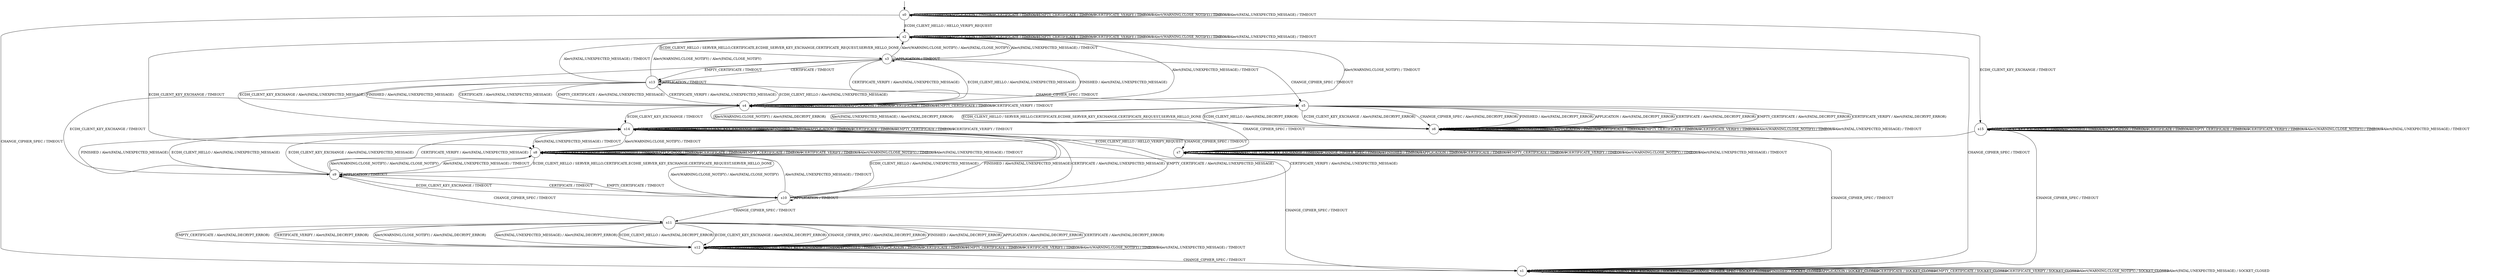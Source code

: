 digraph g {

	s0 [shape="circle" label="s0"];
	s1 [shape="circle" label="s1"];
	s2 [shape="circle" label="s2"];
	s3 [shape="circle" label="s3"];
	s4 [shape="circle" label="s4"];
	s5 [shape="circle" label="s5"];
	s6 [shape="circle" label="s6"];
	s7 [shape="circle" label="s7"];
	s8 [shape="circle" label="s8"];
	s9 [shape="circle" label="s9"];
	s10 [shape="circle" label="s10"];
	s11 [shape="circle" label="s11"];
	s12 [shape="circle" label="s12"];
	s13 [shape="circle" label="s13"];
	s14 [shape="circle" label="s14"];
	s15 [shape="circle" label="s15"];
	s0 -> s2 [label="ECDH_CLIENT_HELLO / HELLO_VERIFY_REQUEST"];
	s0 -> s15 [label="ECDH_CLIENT_KEY_EXCHANGE / TIMEOUT"];
	s0 -> s1 [label="CHANGE_CIPHER_SPEC / TIMEOUT"];
	s0 -> s0 [label="FINISHED / TIMEOUT"];
	s0 -> s0 [label="APPLICATION / TIMEOUT"];
	s0 -> s0 [label="CERTIFICATE / TIMEOUT"];
	s0 -> s0 [label="EMPTY_CERTIFICATE / TIMEOUT"];
	s0 -> s0 [label="CERTIFICATE_VERIFY / TIMEOUT"];
	s0 -> s0 [label="Alert(WARNING,CLOSE_NOTIFY) / TIMEOUT"];
	s0 -> s0 [label="Alert(FATAL,UNEXPECTED_MESSAGE) / TIMEOUT"];
	s1 -> s1 [label="ECDH_CLIENT_HELLO / SOCKET_CLOSED"];
	s1 -> s1 [label="ECDH_CLIENT_KEY_EXCHANGE / SOCKET_CLOSED"];
	s1 -> s1 [label="CHANGE_CIPHER_SPEC / SOCKET_CLOSED"];
	s1 -> s1 [label="FINISHED / SOCKET_CLOSED"];
	s1 -> s1 [label="APPLICATION / SOCKET_CLOSED"];
	s1 -> s1 [label="CERTIFICATE / SOCKET_CLOSED"];
	s1 -> s1 [label="EMPTY_CERTIFICATE / SOCKET_CLOSED"];
	s1 -> s1 [label="CERTIFICATE_VERIFY / SOCKET_CLOSED"];
	s1 -> s1 [label="Alert(WARNING,CLOSE_NOTIFY) / SOCKET_CLOSED"];
	s1 -> s1 [label="Alert(FATAL,UNEXPECTED_MESSAGE) / SOCKET_CLOSED"];
	s2 -> s3 [label="ECDH_CLIENT_HELLO / SERVER_HELLO,CERTIFICATE,ECDHE_SERVER_KEY_EXCHANGE,CERTIFICATE_REQUEST,SERVER_HELLO_DONE"];
	s2 -> s8 [label="ECDH_CLIENT_KEY_EXCHANGE / TIMEOUT"];
	s2 -> s1 [label="CHANGE_CIPHER_SPEC / TIMEOUT"];
	s2 -> s2 [label="FINISHED / TIMEOUT"];
	s2 -> s2 [label="APPLICATION / TIMEOUT"];
	s2 -> s2 [label="CERTIFICATE / TIMEOUT"];
	s2 -> s2 [label="EMPTY_CERTIFICATE / TIMEOUT"];
	s2 -> s2 [label="CERTIFICATE_VERIFY / TIMEOUT"];
	s2 -> s2 [label="Alert(WARNING,CLOSE_NOTIFY) / TIMEOUT"];
	s2 -> s2 [label="Alert(FATAL,UNEXPECTED_MESSAGE) / TIMEOUT"];
	s3 -> s4 [label="ECDH_CLIENT_HELLO / Alert(FATAL,UNEXPECTED_MESSAGE)"];
	s3 -> s14 [label="ECDH_CLIENT_KEY_EXCHANGE / Alert(FATAL,UNEXPECTED_MESSAGE)"];
	s3 -> s5 [label="CHANGE_CIPHER_SPEC / TIMEOUT"];
	s3 -> s4 [label="FINISHED / Alert(FATAL,UNEXPECTED_MESSAGE)"];
	s3 -> s3 [label="APPLICATION / TIMEOUT"];
	s3 -> s13 [label="CERTIFICATE / TIMEOUT"];
	s3 -> s13 [label="EMPTY_CERTIFICATE / TIMEOUT"];
	s3 -> s4 [label="CERTIFICATE_VERIFY / Alert(FATAL,UNEXPECTED_MESSAGE)"];
	s3 -> s2 [label="Alert(WARNING,CLOSE_NOTIFY) / Alert(FATAL,CLOSE_NOTIFY)"];
	s3 -> s2 [label="Alert(FATAL,UNEXPECTED_MESSAGE) / TIMEOUT"];
	s4 -> s4 [label="ECDH_CLIENT_HELLO / TIMEOUT"];
	s4 -> s14 [label="ECDH_CLIENT_KEY_EXCHANGE / TIMEOUT"];
	s4 -> s7 [label="CHANGE_CIPHER_SPEC / TIMEOUT"];
	s4 -> s4 [label="FINISHED / TIMEOUT"];
	s4 -> s4 [label="APPLICATION / TIMEOUT"];
	s4 -> s4 [label="CERTIFICATE / TIMEOUT"];
	s4 -> s4 [label="EMPTY_CERTIFICATE / TIMEOUT"];
	s4 -> s4 [label="CERTIFICATE_VERIFY / TIMEOUT"];
	s4 -> s2 [label="Alert(WARNING,CLOSE_NOTIFY) / TIMEOUT"];
	s4 -> s2 [label="Alert(FATAL,UNEXPECTED_MESSAGE) / TIMEOUT"];
	s5 -> s6 [label="ECDH_CLIENT_HELLO / Alert(FATAL,DECRYPT_ERROR)"];
	s5 -> s6 [label="ECDH_CLIENT_KEY_EXCHANGE / Alert(FATAL,DECRYPT_ERROR)"];
	s5 -> s6 [label="CHANGE_CIPHER_SPEC / Alert(FATAL,DECRYPT_ERROR)"];
	s5 -> s6 [label="FINISHED / Alert(FATAL,DECRYPT_ERROR)"];
	s5 -> s6 [label="APPLICATION / Alert(FATAL,DECRYPT_ERROR)"];
	s5 -> s6 [label="CERTIFICATE / Alert(FATAL,DECRYPT_ERROR)"];
	s5 -> s6 [label="EMPTY_CERTIFICATE / Alert(FATAL,DECRYPT_ERROR)"];
	s5 -> s6 [label="CERTIFICATE_VERIFY / Alert(FATAL,DECRYPT_ERROR)"];
	s5 -> s6 [label="Alert(WARNING,CLOSE_NOTIFY) / Alert(FATAL,DECRYPT_ERROR)"];
	s5 -> s6 [label="Alert(FATAL,UNEXPECTED_MESSAGE) / Alert(FATAL,DECRYPT_ERROR)"];
	s6 -> s5 [label="ECDH_CLIENT_HELLO / SERVER_HELLO,CERTIFICATE,ECDHE_SERVER_KEY_EXCHANGE,CERTIFICATE_REQUEST,SERVER_HELLO_DONE"];
	s6 -> s6 [label="ECDH_CLIENT_KEY_EXCHANGE / TIMEOUT"];
	s6 -> s1 [label="CHANGE_CIPHER_SPEC / TIMEOUT"];
	s6 -> s6 [label="FINISHED / TIMEOUT"];
	s6 -> s6 [label="APPLICATION / TIMEOUT"];
	s6 -> s6 [label="CERTIFICATE / TIMEOUT"];
	s6 -> s6 [label="EMPTY_CERTIFICATE / TIMEOUT"];
	s6 -> s6 [label="CERTIFICATE_VERIFY / TIMEOUT"];
	s6 -> s6 [label="Alert(WARNING,CLOSE_NOTIFY) / TIMEOUT"];
	s6 -> s6 [label="Alert(FATAL,UNEXPECTED_MESSAGE) / TIMEOUT"];
	s7 -> s7 [label="ECDH_CLIENT_HELLO / TIMEOUT"];
	s7 -> s7 [label="ECDH_CLIENT_KEY_EXCHANGE / TIMEOUT"];
	s7 -> s7 [label="CHANGE_CIPHER_SPEC / TIMEOUT"];
	s7 -> s7 [label="FINISHED / TIMEOUT"];
	s7 -> s7 [label="APPLICATION / TIMEOUT"];
	s7 -> s7 [label="CERTIFICATE / TIMEOUT"];
	s7 -> s7 [label="EMPTY_CERTIFICATE / TIMEOUT"];
	s7 -> s7 [label="CERTIFICATE_VERIFY / TIMEOUT"];
	s7 -> s7 [label="Alert(WARNING,CLOSE_NOTIFY) / TIMEOUT"];
	s7 -> s7 [label="Alert(FATAL,UNEXPECTED_MESSAGE) / TIMEOUT"];
	s8 -> s9 [label="ECDH_CLIENT_HELLO / SERVER_HELLO,CERTIFICATE,ECDHE_SERVER_KEY_EXCHANGE,CERTIFICATE_REQUEST,SERVER_HELLO_DONE"];
	s8 -> s8 [label="ECDH_CLIENT_KEY_EXCHANGE / TIMEOUT"];
	s8 -> s1 [label="CHANGE_CIPHER_SPEC / TIMEOUT"];
	s8 -> s8 [label="FINISHED / TIMEOUT"];
	s8 -> s8 [label="APPLICATION / TIMEOUT"];
	s8 -> s8 [label="CERTIFICATE / TIMEOUT"];
	s8 -> s8 [label="EMPTY_CERTIFICATE / TIMEOUT"];
	s8 -> s8 [label="CERTIFICATE_VERIFY / TIMEOUT"];
	s8 -> s8 [label="Alert(WARNING,CLOSE_NOTIFY) / TIMEOUT"];
	s8 -> s8 [label="Alert(FATAL,UNEXPECTED_MESSAGE) / TIMEOUT"];
	s9 -> s14 [label="ECDH_CLIENT_HELLO / Alert(FATAL,UNEXPECTED_MESSAGE)"];
	s9 -> s14 [label="ECDH_CLIENT_KEY_EXCHANGE / Alert(FATAL,UNEXPECTED_MESSAGE)"];
	s9 -> s11 [label="CHANGE_CIPHER_SPEC / TIMEOUT"];
	s9 -> s14 [label="FINISHED / Alert(FATAL,UNEXPECTED_MESSAGE)"];
	s9 -> s9 [label="APPLICATION / TIMEOUT"];
	s9 -> s10 [label="CERTIFICATE / TIMEOUT"];
	s9 -> s10 [label="EMPTY_CERTIFICATE / TIMEOUT"];
	s9 -> s14 [label="CERTIFICATE_VERIFY / Alert(FATAL,UNEXPECTED_MESSAGE)"];
	s9 -> s8 [label="Alert(WARNING,CLOSE_NOTIFY) / Alert(FATAL,CLOSE_NOTIFY)"];
	s9 -> s8 [label="Alert(FATAL,UNEXPECTED_MESSAGE) / TIMEOUT"];
	s10 -> s14 [label="ECDH_CLIENT_HELLO / Alert(FATAL,UNEXPECTED_MESSAGE)"];
	s10 -> s9 [label="ECDH_CLIENT_KEY_EXCHANGE / TIMEOUT"];
	s10 -> s11 [label="CHANGE_CIPHER_SPEC / TIMEOUT"];
	s10 -> s14 [label="FINISHED / Alert(FATAL,UNEXPECTED_MESSAGE)"];
	s10 -> s10 [label="APPLICATION / TIMEOUT"];
	s10 -> s14 [label="CERTIFICATE / Alert(FATAL,UNEXPECTED_MESSAGE)"];
	s10 -> s14 [label="EMPTY_CERTIFICATE / Alert(FATAL,UNEXPECTED_MESSAGE)"];
	s10 -> s14 [label="CERTIFICATE_VERIFY / Alert(FATAL,UNEXPECTED_MESSAGE)"];
	s10 -> s8 [label="Alert(WARNING,CLOSE_NOTIFY) / Alert(FATAL,CLOSE_NOTIFY)"];
	s10 -> s8 [label="Alert(FATAL,UNEXPECTED_MESSAGE) / TIMEOUT"];
	s11 -> s12 [label="ECDH_CLIENT_HELLO / Alert(FATAL,DECRYPT_ERROR)"];
	s11 -> s12 [label="ECDH_CLIENT_KEY_EXCHANGE / Alert(FATAL,DECRYPT_ERROR)"];
	s11 -> s12 [label="CHANGE_CIPHER_SPEC / Alert(FATAL,DECRYPT_ERROR)"];
	s11 -> s12 [label="FINISHED / Alert(FATAL,DECRYPT_ERROR)"];
	s11 -> s12 [label="APPLICATION / Alert(FATAL,DECRYPT_ERROR)"];
	s11 -> s12 [label="CERTIFICATE / Alert(FATAL,DECRYPT_ERROR)"];
	s11 -> s12 [label="EMPTY_CERTIFICATE / Alert(FATAL,DECRYPT_ERROR)"];
	s11 -> s12 [label="CERTIFICATE_VERIFY / Alert(FATAL,DECRYPT_ERROR)"];
	s11 -> s12 [label="Alert(WARNING,CLOSE_NOTIFY) / Alert(FATAL,DECRYPT_ERROR)"];
	s11 -> s12 [label="Alert(FATAL,UNEXPECTED_MESSAGE) / Alert(FATAL,DECRYPT_ERROR)"];
	s12 -> s12 [label="ECDH_CLIENT_HELLO / TIMEOUT"];
	s12 -> s12 [label="ECDH_CLIENT_KEY_EXCHANGE / TIMEOUT"];
	s12 -> s1 [label="CHANGE_CIPHER_SPEC / TIMEOUT"];
	s12 -> s12 [label="FINISHED / TIMEOUT"];
	s12 -> s12 [label="APPLICATION / TIMEOUT"];
	s12 -> s12 [label="CERTIFICATE / TIMEOUT"];
	s12 -> s12 [label="EMPTY_CERTIFICATE / TIMEOUT"];
	s12 -> s12 [label="CERTIFICATE_VERIFY / TIMEOUT"];
	s12 -> s12 [label="Alert(WARNING,CLOSE_NOTIFY) / TIMEOUT"];
	s12 -> s12 [label="Alert(FATAL,UNEXPECTED_MESSAGE) / TIMEOUT"];
	s13 -> s4 [label="ECDH_CLIENT_HELLO / Alert(FATAL,UNEXPECTED_MESSAGE)"];
	s13 -> s9 [label="ECDH_CLIENT_KEY_EXCHANGE / TIMEOUT"];
	s13 -> s5 [label="CHANGE_CIPHER_SPEC / TIMEOUT"];
	s13 -> s4 [label="FINISHED / Alert(FATAL,UNEXPECTED_MESSAGE)"];
	s13 -> s13 [label="APPLICATION / TIMEOUT"];
	s13 -> s4 [label="CERTIFICATE / Alert(FATAL,UNEXPECTED_MESSAGE)"];
	s13 -> s4 [label="EMPTY_CERTIFICATE / Alert(FATAL,UNEXPECTED_MESSAGE)"];
	s13 -> s4 [label="CERTIFICATE_VERIFY / Alert(FATAL,UNEXPECTED_MESSAGE)"];
	s13 -> s2 [label="Alert(WARNING,CLOSE_NOTIFY) / Alert(FATAL,CLOSE_NOTIFY)"];
	s13 -> s2 [label="Alert(FATAL,UNEXPECTED_MESSAGE) / TIMEOUT"];
	s14 -> s14 [label="ECDH_CLIENT_HELLO / TIMEOUT"];
	s14 -> s14 [label="ECDH_CLIENT_KEY_EXCHANGE / TIMEOUT"];
	s14 -> s7 [label="CHANGE_CIPHER_SPEC / TIMEOUT"];
	s14 -> s14 [label="FINISHED / TIMEOUT"];
	s14 -> s14 [label="APPLICATION / TIMEOUT"];
	s14 -> s14 [label="CERTIFICATE / TIMEOUT"];
	s14 -> s14 [label="EMPTY_CERTIFICATE / TIMEOUT"];
	s14 -> s14 [label="CERTIFICATE_VERIFY / TIMEOUT"];
	s14 -> s8 [label="Alert(WARNING,CLOSE_NOTIFY) / TIMEOUT"];
	s14 -> s8 [label="Alert(FATAL,UNEXPECTED_MESSAGE) / TIMEOUT"];
	s15 -> s8 [label="ECDH_CLIENT_HELLO / HELLO_VERIFY_REQUEST"];
	s15 -> s15 [label="ECDH_CLIENT_KEY_EXCHANGE / TIMEOUT"];
	s15 -> s1 [label="CHANGE_CIPHER_SPEC / TIMEOUT"];
	s15 -> s15 [label="FINISHED / TIMEOUT"];
	s15 -> s15 [label="APPLICATION / TIMEOUT"];
	s15 -> s15 [label="CERTIFICATE / TIMEOUT"];
	s15 -> s15 [label="EMPTY_CERTIFICATE / TIMEOUT"];
	s15 -> s15 [label="CERTIFICATE_VERIFY / TIMEOUT"];
	s15 -> s15 [label="Alert(WARNING,CLOSE_NOTIFY) / TIMEOUT"];
	s15 -> s15 [label="Alert(FATAL,UNEXPECTED_MESSAGE) / TIMEOUT"];

__start0 [label="" shape="none" width="0" height="0"];
__start0 -> s0;

}

